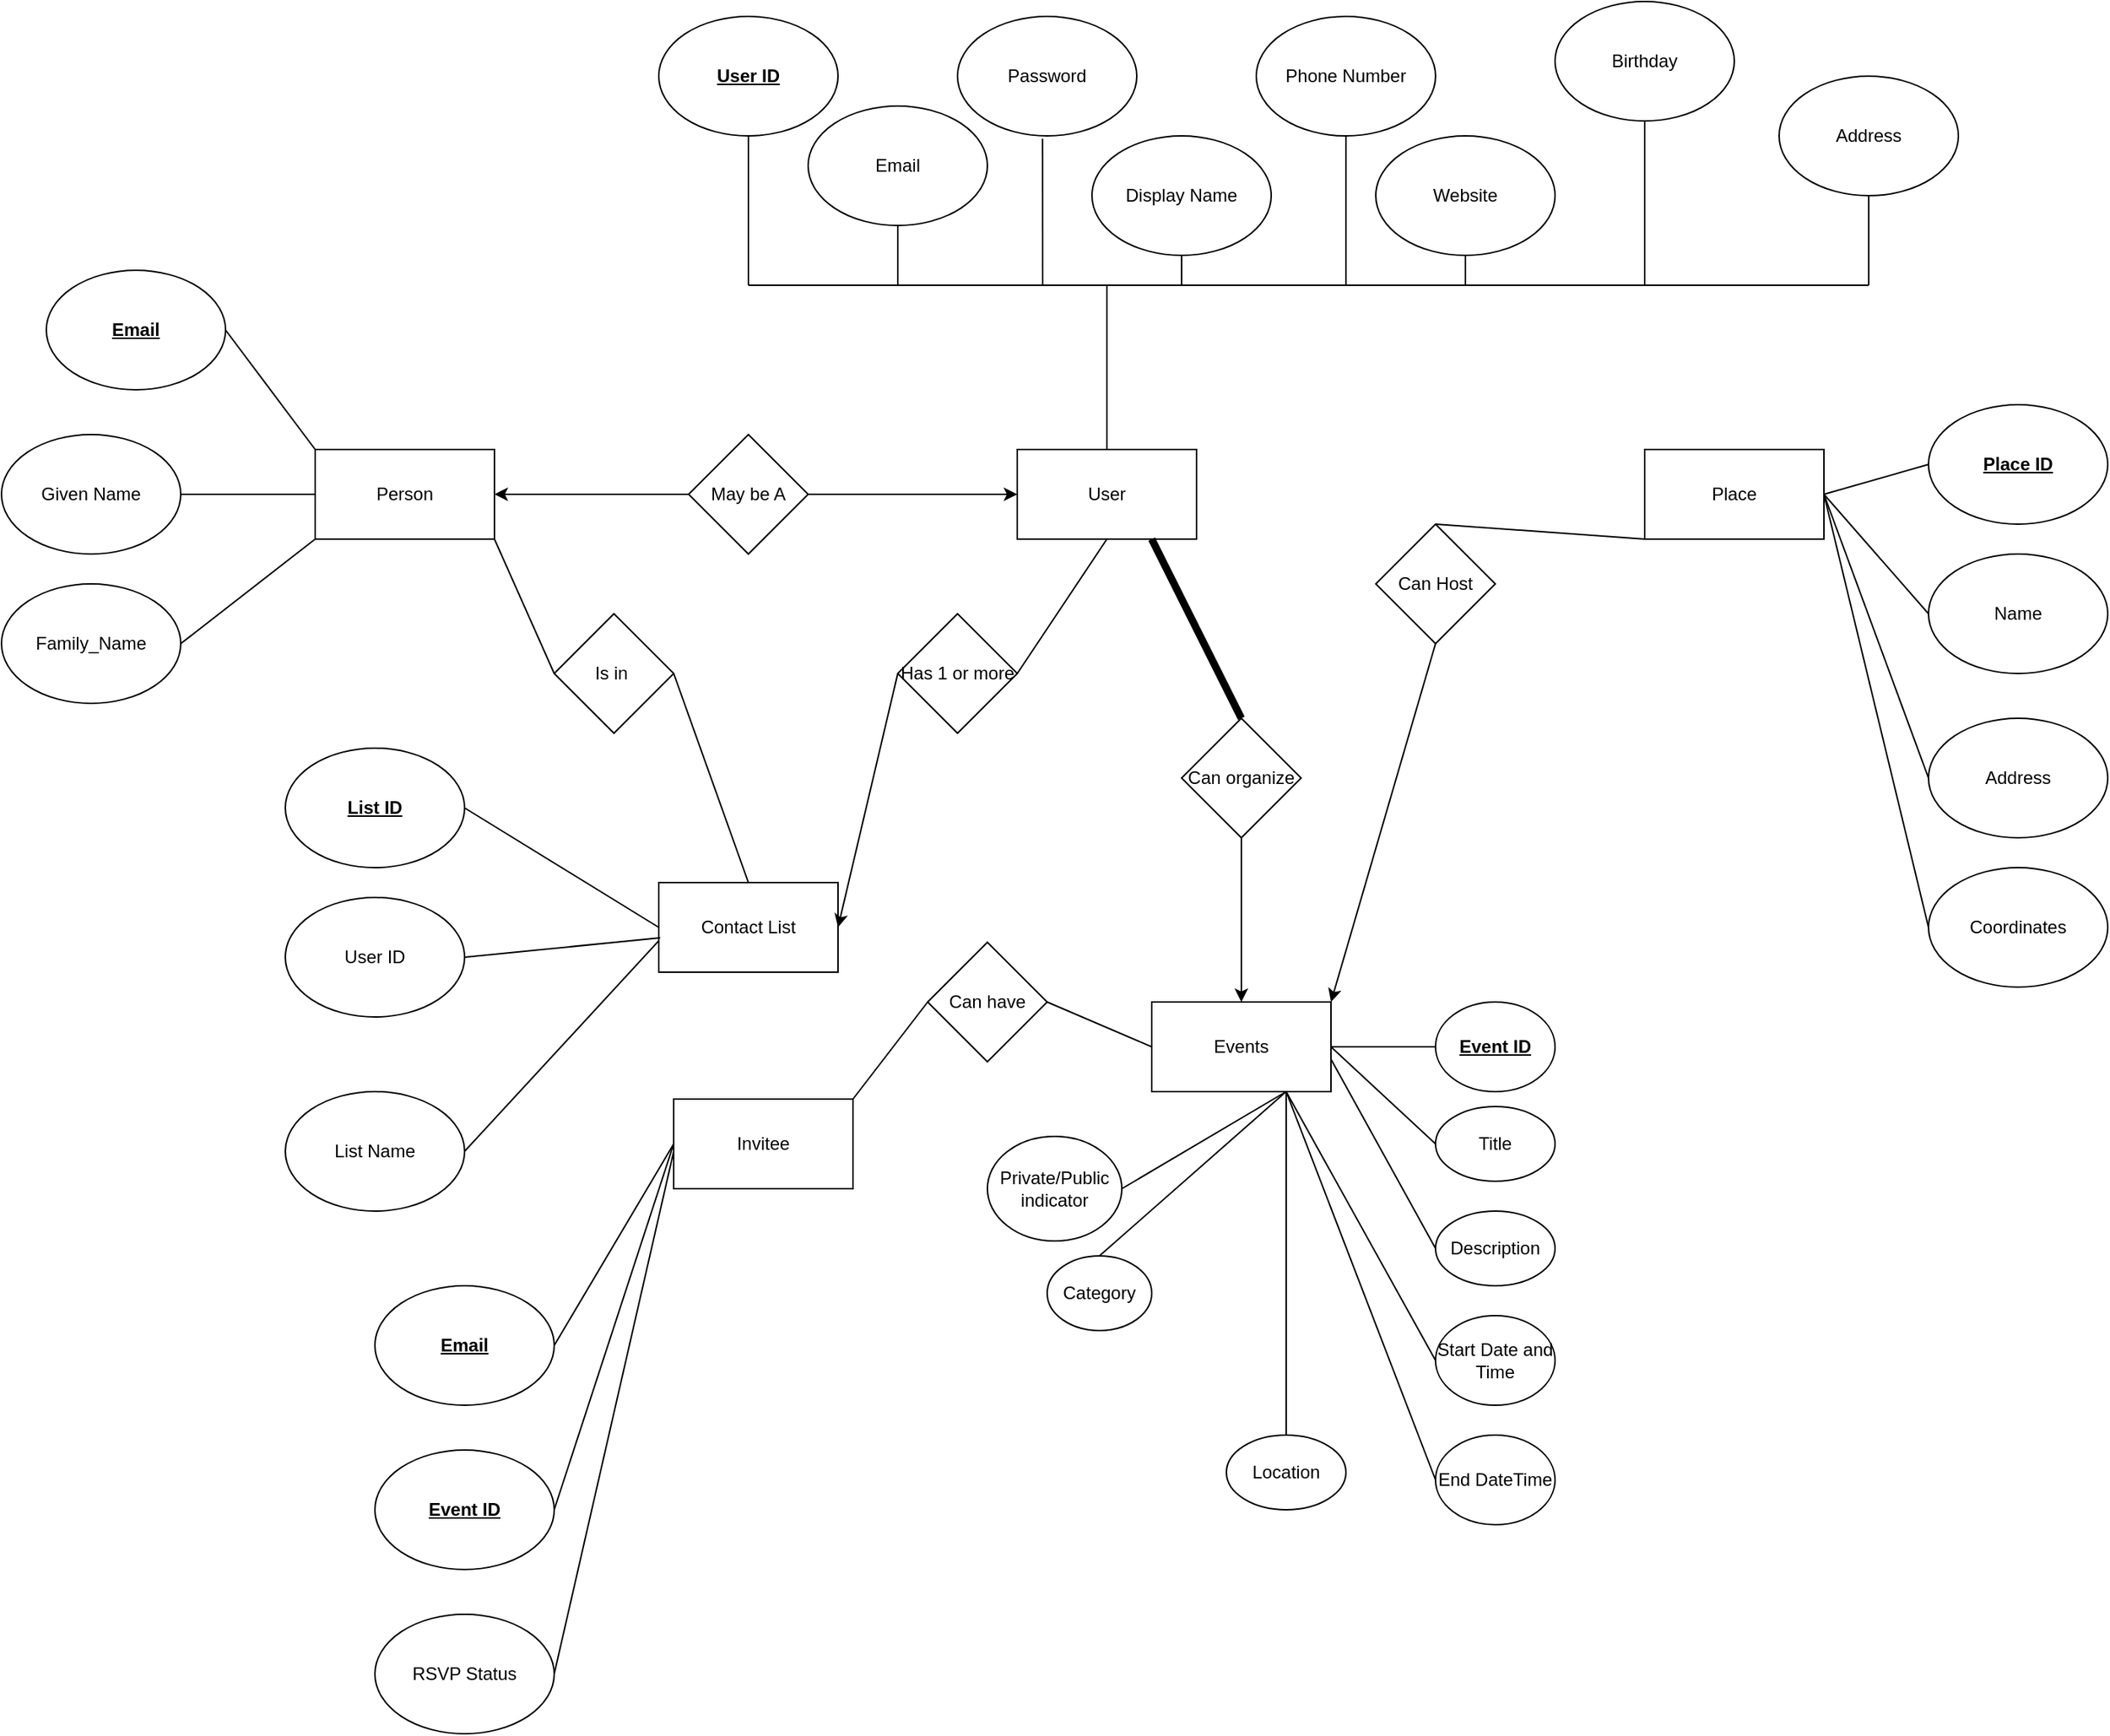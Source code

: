 <mxfile version="26.0.10">
  <diagram name="Page-1" id="e56a1550-8fbb-45ad-956c-1786394a9013">
    <mxGraphModel dx="2694" dy="1312" grid="1" gridSize="10" guides="1" tooltips="1" connect="1" arrows="1" fold="1" page="1" pageScale="1" pageWidth="1100" pageHeight="850" background="none" math="0" shadow="0">
      <root>
        <mxCell id="0" />
        <mxCell id="1" parent="0" />
        <mxCell id="lWsbi5aqp8kqnWiq61I7-1" value="Person" style="rounded=0;whiteSpace=wrap;html=1;" vertex="1" parent="1">
          <mxGeometry x="190" y="410" width="120" height="60" as="geometry" />
        </mxCell>
        <mxCell id="lWsbi5aqp8kqnWiq61I7-2" value="&lt;b&gt;&lt;u&gt;Email&lt;/u&gt;&lt;/b&gt;" style="ellipse;whiteSpace=wrap;html=1;" vertex="1" parent="1">
          <mxGeometry x="10" y="290" width="120" height="80" as="geometry" />
        </mxCell>
        <mxCell id="lWsbi5aqp8kqnWiq61I7-3" value="" style="endArrow=none;html=1;rounded=0;entryX=0;entryY=0;entryDx=0;entryDy=0;" edge="1" parent="1" target="lWsbi5aqp8kqnWiq61I7-1">
          <mxGeometry width="50" height="50" relative="1" as="geometry">
            <mxPoint x="130" y="330" as="sourcePoint" />
            <mxPoint x="180" y="280" as="targetPoint" />
          </mxGeometry>
        </mxCell>
        <mxCell id="lWsbi5aqp8kqnWiq61I7-4" value="Given Name" style="ellipse;whiteSpace=wrap;html=1;" vertex="1" parent="1">
          <mxGeometry x="-20" y="400" width="120" height="80" as="geometry" />
        </mxCell>
        <mxCell id="lWsbi5aqp8kqnWiq61I7-5" value="" style="endArrow=none;html=1;rounded=0;entryX=0;entryY=0.5;entryDx=0;entryDy=0;exitX=1;exitY=0.5;exitDx=0;exitDy=0;" edge="1" parent="1" source="lWsbi5aqp8kqnWiq61I7-4" target="lWsbi5aqp8kqnWiq61I7-1">
          <mxGeometry width="50" height="50" relative="1" as="geometry">
            <mxPoint x="110" y="440" as="sourcePoint" />
            <mxPoint x="190" y="390" as="targetPoint" />
          </mxGeometry>
        </mxCell>
        <mxCell id="lWsbi5aqp8kqnWiq61I7-6" value="Family_Name" style="ellipse;whiteSpace=wrap;html=1;" vertex="1" parent="1">
          <mxGeometry x="-20" y="500" width="120" height="80" as="geometry" />
        </mxCell>
        <mxCell id="lWsbi5aqp8kqnWiq61I7-7" value="" style="endArrow=none;html=1;rounded=0;entryX=0;entryY=1;entryDx=0;entryDy=0;" edge="1" parent="1" target="lWsbi5aqp8kqnWiq61I7-1">
          <mxGeometry width="50" height="50" relative="1" as="geometry">
            <mxPoint x="100" y="540" as="sourcePoint" />
            <mxPoint x="150" y="490" as="targetPoint" />
          </mxGeometry>
        </mxCell>
        <mxCell id="lWsbi5aqp8kqnWiq61I7-8" value="User" style="rounded=0;whiteSpace=wrap;html=1;" vertex="1" parent="1">
          <mxGeometry x="660" y="410" width="120" height="60" as="geometry" />
        </mxCell>
        <mxCell id="lWsbi5aqp8kqnWiq61I7-12" value="&lt;b&gt;&lt;u&gt;User ID&lt;/u&gt;&lt;/b&gt;" style="ellipse;whiteSpace=wrap;html=1;" vertex="1" parent="1">
          <mxGeometry x="420" y="120" width="120" height="80" as="geometry" />
        </mxCell>
        <mxCell id="lWsbi5aqp8kqnWiq61I7-13" value="" style="endArrow=none;html=1;rounded=0;" edge="1" parent="1">
          <mxGeometry width="50" height="50" relative="1" as="geometry">
            <mxPoint x="720" y="410" as="sourcePoint" />
            <mxPoint x="720" y="300" as="targetPoint" />
          </mxGeometry>
        </mxCell>
        <mxCell id="lWsbi5aqp8kqnWiq61I7-14" value="" style="endArrow=none;html=1;rounded=0;" edge="1" parent="1">
          <mxGeometry width="50" height="50" relative="1" as="geometry">
            <mxPoint x="480" y="300" as="sourcePoint" />
            <mxPoint x="720" y="300" as="targetPoint" />
          </mxGeometry>
        </mxCell>
        <mxCell id="lWsbi5aqp8kqnWiq61I7-15" value="" style="endArrow=none;html=1;rounded=0;" edge="1" parent="1">
          <mxGeometry width="50" height="50" relative="1" as="geometry">
            <mxPoint x="1230" y="300" as="sourcePoint" />
            <mxPoint x="720" y="300" as="targetPoint" />
            <Array as="points" />
          </mxGeometry>
        </mxCell>
        <mxCell id="lWsbi5aqp8kqnWiq61I7-16" value="" style="endArrow=none;html=1;rounded=0;entryX=0.5;entryY=1;entryDx=0;entryDy=0;" edge="1" parent="1" target="lWsbi5aqp8kqnWiq61I7-12">
          <mxGeometry width="50" height="50" relative="1" as="geometry">
            <mxPoint x="480" y="300" as="sourcePoint" />
            <mxPoint x="530" y="250" as="targetPoint" />
          </mxGeometry>
        </mxCell>
        <mxCell id="lWsbi5aqp8kqnWiq61I7-17" value="Email" style="ellipse;whiteSpace=wrap;html=1;" vertex="1" parent="1">
          <mxGeometry x="520" y="180" width="120" height="80" as="geometry" />
        </mxCell>
        <mxCell id="lWsbi5aqp8kqnWiq61I7-18" value="Password" style="ellipse;whiteSpace=wrap;html=1;" vertex="1" parent="1">
          <mxGeometry x="620" y="120" width="120" height="80" as="geometry" />
        </mxCell>
        <mxCell id="lWsbi5aqp8kqnWiq61I7-19" value="Display Name" style="ellipse;whiteSpace=wrap;html=1;" vertex="1" parent="1">
          <mxGeometry x="710" y="200" width="120" height="80" as="geometry" />
        </mxCell>
        <mxCell id="lWsbi5aqp8kqnWiq61I7-20" value="Phone Number" style="ellipse;whiteSpace=wrap;html=1;" vertex="1" parent="1">
          <mxGeometry x="820" y="120" width="120" height="80" as="geometry" />
        </mxCell>
        <mxCell id="lWsbi5aqp8kqnWiq61I7-21" value="Website" style="ellipse;whiteSpace=wrap;html=1;" vertex="1" parent="1">
          <mxGeometry x="900" y="200" width="120" height="80" as="geometry" />
        </mxCell>
        <mxCell id="lWsbi5aqp8kqnWiq61I7-22" value="Birthday" style="ellipse;whiteSpace=wrap;html=1;" vertex="1" parent="1">
          <mxGeometry x="1020" y="110" width="120" height="80" as="geometry" />
        </mxCell>
        <mxCell id="lWsbi5aqp8kqnWiq61I7-23" value="Address" style="ellipse;whiteSpace=wrap;html=1;" vertex="1" parent="1">
          <mxGeometry x="1170" y="160" width="120" height="80" as="geometry" />
        </mxCell>
        <mxCell id="lWsbi5aqp8kqnWiq61I7-24" value="" style="endArrow=none;html=1;rounded=0;" edge="1" parent="1">
          <mxGeometry width="50" height="50" relative="1" as="geometry">
            <mxPoint x="580" y="300" as="sourcePoint" />
            <mxPoint x="580" y="260" as="targetPoint" />
          </mxGeometry>
        </mxCell>
        <mxCell id="lWsbi5aqp8kqnWiq61I7-25" value="" style="endArrow=none;html=1;rounded=0;entryX=0.474;entryY=1.023;entryDx=0;entryDy=0;entryPerimeter=0;" edge="1" parent="1" target="lWsbi5aqp8kqnWiq61I7-18">
          <mxGeometry width="50" height="50" relative="1" as="geometry">
            <mxPoint x="677" y="300" as="sourcePoint" />
            <mxPoint x="600" y="340" as="targetPoint" />
          </mxGeometry>
        </mxCell>
        <mxCell id="lWsbi5aqp8kqnWiq61I7-26" value="" style="endArrow=none;html=1;rounded=0;entryX=0.5;entryY=1;entryDx=0;entryDy=0;" edge="1" parent="1" target="lWsbi5aqp8kqnWiq61I7-19">
          <mxGeometry width="50" height="50" relative="1" as="geometry">
            <mxPoint x="770" y="300" as="sourcePoint" />
            <mxPoint x="600" y="340" as="targetPoint" />
          </mxGeometry>
        </mxCell>
        <mxCell id="lWsbi5aqp8kqnWiq61I7-27" value="" style="endArrow=none;html=1;rounded=0;entryX=0.5;entryY=1;entryDx=0;entryDy=0;" edge="1" parent="1" target="lWsbi5aqp8kqnWiq61I7-20">
          <mxGeometry width="50" height="50" relative="1" as="geometry">
            <mxPoint x="880" y="300" as="sourcePoint" />
            <mxPoint x="600" y="340" as="targetPoint" />
          </mxGeometry>
        </mxCell>
        <mxCell id="lWsbi5aqp8kqnWiq61I7-28" value="" style="endArrow=none;html=1;rounded=0;entryX=0.5;entryY=1;entryDx=0;entryDy=0;" edge="1" parent="1" target="lWsbi5aqp8kqnWiq61I7-21">
          <mxGeometry width="50" height="50" relative="1" as="geometry">
            <mxPoint x="960" y="300" as="sourcePoint" />
            <mxPoint x="1010" y="340" as="targetPoint" />
          </mxGeometry>
        </mxCell>
        <mxCell id="lWsbi5aqp8kqnWiq61I7-29" value="" style="endArrow=none;html=1;rounded=0;entryX=0.5;entryY=1;entryDx=0;entryDy=0;" edge="1" parent="1" target="lWsbi5aqp8kqnWiq61I7-22">
          <mxGeometry width="50" height="50" relative="1" as="geometry">
            <mxPoint x="1080" y="300" as="sourcePoint" />
            <mxPoint x="1010" y="340" as="targetPoint" />
          </mxGeometry>
        </mxCell>
        <mxCell id="lWsbi5aqp8kqnWiq61I7-30" value="" style="endArrow=none;html=1;rounded=0;entryX=0.5;entryY=1;entryDx=0;entryDy=0;" edge="1" parent="1" target="lWsbi5aqp8kqnWiq61I7-23">
          <mxGeometry width="50" height="50" relative="1" as="geometry">
            <mxPoint x="1230" y="300" as="sourcePoint" />
            <mxPoint x="1010" y="340" as="targetPoint" />
          </mxGeometry>
        </mxCell>
        <mxCell id="lWsbi5aqp8kqnWiq61I7-31" value="Contact List" style="rounded=0;whiteSpace=wrap;html=1;" vertex="1" parent="1">
          <mxGeometry x="420" y="700" width="120" height="60" as="geometry" />
        </mxCell>
        <mxCell id="lWsbi5aqp8kqnWiq61I7-32" value="" style="endArrow=none;html=1;rounded=0;entryX=0;entryY=0.5;entryDx=0;entryDy=0;" edge="1" parent="1" target="lWsbi5aqp8kqnWiq61I7-9">
          <mxGeometry width="50" height="50" relative="1" as="geometry">
            <mxPoint x="470" y="440" as="sourcePoint" />
            <mxPoint x="660" y="440" as="targetPoint" />
          </mxGeometry>
        </mxCell>
        <mxCell id="lWsbi5aqp8kqnWiq61I7-9" value="May be A" style="rhombus;whiteSpace=wrap;html=1;" vertex="1" parent="1">
          <mxGeometry x="440" y="400" width="80" height="80" as="geometry" />
        </mxCell>
        <mxCell id="lWsbi5aqp8kqnWiq61I7-33" value="List Name" style="ellipse;whiteSpace=wrap;html=1;" vertex="1" parent="1">
          <mxGeometry x="170" y="840" width="120" height="80" as="geometry" />
        </mxCell>
        <mxCell id="lWsbi5aqp8kqnWiq61I7-34" value="User ID" style="ellipse;whiteSpace=wrap;html=1;" vertex="1" parent="1">
          <mxGeometry x="170" y="710" width="120" height="80" as="geometry" />
        </mxCell>
        <mxCell id="lWsbi5aqp8kqnWiq61I7-35" value="&lt;b&gt;&lt;u&gt;List ID&lt;/u&gt;&lt;/b&gt;" style="ellipse;whiteSpace=wrap;html=1;" vertex="1" parent="1">
          <mxGeometry x="170" y="610" width="120" height="80" as="geometry" />
        </mxCell>
        <mxCell id="lWsbi5aqp8kqnWiq61I7-36" value="" style="endArrow=none;html=1;rounded=0;entryX=1;entryY=0.5;entryDx=0;entryDy=0;exitX=0;exitY=0.5;exitDx=0;exitDy=0;" edge="1" parent="1" source="lWsbi5aqp8kqnWiq61I7-31" target="lWsbi5aqp8kqnWiq61I7-35">
          <mxGeometry width="50" height="50" relative="1" as="geometry">
            <mxPoint x="610" y="420" as="sourcePoint" />
            <mxPoint x="660" y="370" as="targetPoint" />
          </mxGeometry>
        </mxCell>
        <mxCell id="lWsbi5aqp8kqnWiq61I7-37" value="" style="endArrow=none;html=1;rounded=0;exitX=1;exitY=0.5;exitDx=0;exitDy=0;entryX=0.008;entryY=0.617;entryDx=0;entryDy=0;entryPerimeter=0;" edge="1" parent="1" source="lWsbi5aqp8kqnWiq61I7-34" target="lWsbi5aqp8kqnWiq61I7-31">
          <mxGeometry width="50" height="50" relative="1" as="geometry">
            <mxPoint x="610" y="420" as="sourcePoint" />
            <mxPoint x="400" y="610" as="targetPoint" />
          </mxGeometry>
        </mxCell>
        <mxCell id="lWsbi5aqp8kqnWiq61I7-38" value="" style="endArrow=none;html=1;rounded=0;entryX=0;entryY=0.65;entryDx=0;entryDy=0;entryPerimeter=0;exitX=1;exitY=0.5;exitDx=0;exitDy=0;" edge="1" parent="1" source="lWsbi5aqp8kqnWiq61I7-33" target="lWsbi5aqp8kqnWiq61I7-31">
          <mxGeometry width="50" height="50" relative="1" as="geometry">
            <mxPoint x="610" y="420" as="sourcePoint" />
            <mxPoint x="660" y="370" as="targetPoint" />
          </mxGeometry>
        </mxCell>
        <mxCell id="lWsbi5aqp8kqnWiq61I7-39" value="" style="endArrow=none;html=1;rounded=0;entryX=1;entryY=1;entryDx=0;entryDy=0;exitX=0;exitY=0.5;exitDx=0;exitDy=0;" edge="1" parent="1" source="lWsbi5aqp8kqnWiq61I7-43" target="lWsbi5aqp8kqnWiq61I7-1">
          <mxGeometry width="50" height="50" relative="1" as="geometry">
            <mxPoint x="360" y="480" as="sourcePoint" />
            <mxPoint x="660" y="370" as="targetPoint" />
          </mxGeometry>
        </mxCell>
        <mxCell id="lWsbi5aqp8kqnWiq61I7-40" value="Has 1 or more" style="rhombus;whiteSpace=wrap;html=1;" vertex="1" parent="1">
          <mxGeometry x="580" y="520" width="80" height="80" as="geometry" />
        </mxCell>
        <mxCell id="lWsbi5aqp8kqnWiq61I7-41" value="" style="endArrow=none;html=1;rounded=0;exitX=1;exitY=0.5;exitDx=0;exitDy=0;entryX=0.5;entryY=1;entryDx=0;entryDy=0;" edge="1" parent="1" source="lWsbi5aqp8kqnWiq61I7-40" target="lWsbi5aqp8kqnWiq61I7-8">
          <mxGeometry width="50" height="50" relative="1" as="geometry">
            <mxPoint x="610" y="420" as="sourcePoint" />
            <mxPoint x="660" y="370" as="targetPoint" />
          </mxGeometry>
        </mxCell>
        <mxCell id="lWsbi5aqp8kqnWiq61I7-42" value="" style="endArrow=classic;html=1;rounded=0;entryX=1;entryY=0.5;entryDx=0;entryDy=0;exitX=0;exitY=0.5;exitDx=0;exitDy=0;" edge="1" parent="1" source="lWsbi5aqp8kqnWiq61I7-40" target="lWsbi5aqp8kqnWiq61I7-31">
          <mxGeometry width="50" height="50" relative="1" as="geometry">
            <mxPoint x="610" y="420" as="sourcePoint" />
            <mxPoint x="660" y="370" as="targetPoint" />
          </mxGeometry>
        </mxCell>
        <mxCell id="lWsbi5aqp8kqnWiq61I7-43" value="Is in&amp;nbsp;" style="rhombus;whiteSpace=wrap;html=1;" vertex="1" parent="1">
          <mxGeometry x="350" y="520" width="80" height="80" as="geometry" />
        </mxCell>
        <mxCell id="lWsbi5aqp8kqnWiq61I7-44" value="" style="endArrow=none;html=1;rounded=0;entryX=1;entryY=0.5;entryDx=0;entryDy=0;exitX=0.5;exitY=0;exitDx=0;exitDy=0;" edge="1" parent="1" source="lWsbi5aqp8kqnWiq61I7-31" target="lWsbi5aqp8kqnWiq61I7-43">
          <mxGeometry width="50" height="50" relative="1" as="geometry">
            <mxPoint x="610" y="420" as="sourcePoint" />
            <mxPoint x="660" y="370" as="targetPoint" />
          </mxGeometry>
        </mxCell>
        <mxCell id="lWsbi5aqp8kqnWiq61I7-45" value="" style="endArrow=classic;html=1;rounded=0;entryX=1;entryY=0.5;entryDx=0;entryDy=0;exitX=0;exitY=0.5;exitDx=0;exitDy=0;" edge="1" parent="1" source="lWsbi5aqp8kqnWiq61I7-9" target="lWsbi5aqp8kqnWiq61I7-1">
          <mxGeometry width="50" height="50" relative="1" as="geometry">
            <mxPoint x="610" y="420" as="sourcePoint" />
            <mxPoint x="660" y="370" as="targetPoint" />
          </mxGeometry>
        </mxCell>
        <mxCell id="lWsbi5aqp8kqnWiq61I7-46" value="" style="endArrow=classic;html=1;rounded=0;exitX=1;exitY=0.5;exitDx=0;exitDy=0;entryX=0;entryY=0.5;entryDx=0;entryDy=0;" edge="1" parent="1" source="lWsbi5aqp8kqnWiq61I7-9" target="lWsbi5aqp8kqnWiq61I7-8">
          <mxGeometry width="50" height="50" relative="1" as="geometry">
            <mxPoint x="610" y="420" as="sourcePoint" />
            <mxPoint x="660" y="370" as="targetPoint" />
          </mxGeometry>
        </mxCell>
        <mxCell id="lWsbi5aqp8kqnWiq61I7-47" value="Can organize" style="rhombus;whiteSpace=wrap;html=1;" vertex="1" parent="1">
          <mxGeometry x="770" y="590" width="80" height="80" as="geometry" />
        </mxCell>
        <mxCell id="lWsbi5aqp8kqnWiq61I7-49" value="" style="endArrow=none;html=1;rounded=0;entryX=0.75;entryY=1;entryDx=0;entryDy=0;exitX=0.5;exitY=0;exitDx=0;exitDy=0;strokeWidth=5;" edge="1" parent="1" source="lWsbi5aqp8kqnWiq61I7-47" target="lWsbi5aqp8kqnWiq61I7-8">
          <mxGeometry width="50" height="50" relative="1" as="geometry">
            <mxPoint x="610" y="520" as="sourcePoint" />
            <mxPoint x="660" y="470" as="targetPoint" />
          </mxGeometry>
        </mxCell>
        <mxCell id="lWsbi5aqp8kqnWiq61I7-50" value="" style="endArrow=classic;html=1;rounded=0;exitX=0.5;exitY=1;exitDx=0;exitDy=0;" edge="1" parent="1" source="lWsbi5aqp8kqnWiq61I7-47">
          <mxGeometry width="50" height="50" relative="1" as="geometry">
            <mxPoint x="610" y="720" as="sourcePoint" />
            <mxPoint x="810" y="780" as="targetPoint" />
          </mxGeometry>
        </mxCell>
        <mxCell id="lWsbi5aqp8kqnWiq61I7-51" value="Events" style="rounded=0;whiteSpace=wrap;html=1;" vertex="1" parent="1">
          <mxGeometry x="750" y="780" width="120" height="60" as="geometry" />
        </mxCell>
        <mxCell id="lWsbi5aqp8kqnWiq61I7-52" value="&lt;b&gt;&lt;u&gt;Event ID&lt;/u&gt;&lt;/b&gt;" style="ellipse;whiteSpace=wrap;html=1;" vertex="1" parent="1">
          <mxGeometry x="940" y="780" width="80" height="60" as="geometry" />
        </mxCell>
        <mxCell id="lWsbi5aqp8kqnWiq61I7-53" value="Title" style="ellipse;whiteSpace=wrap;html=1;" vertex="1" parent="1">
          <mxGeometry x="940" y="850" width="80" height="50" as="geometry" />
        </mxCell>
        <mxCell id="lWsbi5aqp8kqnWiq61I7-54" value="Description" style="ellipse;whiteSpace=wrap;html=1;" vertex="1" parent="1">
          <mxGeometry x="940" y="920" width="80" height="50" as="geometry" />
        </mxCell>
        <mxCell id="lWsbi5aqp8kqnWiq61I7-55" value="Start Date and Time" style="ellipse;whiteSpace=wrap;html=1;" vertex="1" parent="1">
          <mxGeometry x="940" y="990" width="80" height="60" as="geometry" />
        </mxCell>
        <mxCell id="lWsbi5aqp8kqnWiq61I7-56" value="End DateTime" style="ellipse;whiteSpace=wrap;html=1;" vertex="1" parent="1">
          <mxGeometry x="940" y="1070" width="80" height="60" as="geometry" />
        </mxCell>
        <mxCell id="lWsbi5aqp8kqnWiq61I7-57" value="" style="endArrow=none;html=1;rounded=0;entryX=0;entryY=0.5;entryDx=0;entryDy=0;exitX=1;exitY=0.5;exitDx=0;exitDy=0;" edge="1" parent="1" source="lWsbi5aqp8kqnWiq61I7-51" target="lWsbi5aqp8kqnWiq61I7-52">
          <mxGeometry width="50" height="50" relative="1" as="geometry">
            <mxPoint x="690" y="760" as="sourcePoint" />
            <mxPoint x="740" y="710" as="targetPoint" />
          </mxGeometry>
        </mxCell>
        <mxCell id="lWsbi5aqp8kqnWiq61I7-58" value="" style="endArrow=none;html=1;rounded=0;entryX=0;entryY=0.5;entryDx=0;entryDy=0;exitX=1;exitY=0.5;exitDx=0;exitDy=0;" edge="1" parent="1" source="lWsbi5aqp8kqnWiq61I7-51" target="lWsbi5aqp8kqnWiq61I7-53">
          <mxGeometry width="50" height="50" relative="1" as="geometry">
            <mxPoint x="690" y="760" as="sourcePoint" />
            <mxPoint x="740" y="710" as="targetPoint" />
          </mxGeometry>
        </mxCell>
        <mxCell id="lWsbi5aqp8kqnWiq61I7-59" value="" style="endArrow=none;html=1;rounded=0;entryX=0;entryY=0.5;entryDx=0;entryDy=0;exitX=1.001;exitY=0.642;exitDx=0;exitDy=0;exitPerimeter=0;" edge="1" parent="1" source="lWsbi5aqp8kqnWiq61I7-51" target="lWsbi5aqp8kqnWiq61I7-54">
          <mxGeometry width="50" height="50" relative="1" as="geometry">
            <mxPoint x="690" y="760" as="sourcePoint" />
            <mxPoint x="740" y="710" as="targetPoint" />
          </mxGeometry>
        </mxCell>
        <mxCell id="lWsbi5aqp8kqnWiq61I7-60" value="" style="endArrow=none;html=1;rounded=0;entryX=0.75;entryY=1;entryDx=0;entryDy=0;exitX=0;exitY=0.5;exitDx=0;exitDy=0;" edge="1" parent="1" source="lWsbi5aqp8kqnWiq61I7-55" target="lWsbi5aqp8kqnWiq61I7-51">
          <mxGeometry width="50" height="50" relative="1" as="geometry">
            <mxPoint x="690" y="760" as="sourcePoint" />
            <mxPoint x="740" y="710" as="targetPoint" />
          </mxGeometry>
        </mxCell>
        <mxCell id="lWsbi5aqp8kqnWiq61I7-61" value="" style="endArrow=none;html=1;rounded=0;exitX=0;exitY=0.5;exitDx=0;exitDy=0;" edge="1" parent="1" source="lWsbi5aqp8kqnWiq61I7-56">
          <mxGeometry width="50" height="50" relative="1" as="geometry">
            <mxPoint x="690" y="760" as="sourcePoint" />
            <mxPoint x="840" y="840" as="targetPoint" />
          </mxGeometry>
        </mxCell>
        <mxCell id="lWsbi5aqp8kqnWiq61I7-62" value="" style="endArrow=none;html=1;rounded=0;entryX=0.75;entryY=1;entryDx=0;entryDy=0;" edge="1" parent="1" target="lWsbi5aqp8kqnWiq61I7-51">
          <mxGeometry width="50" height="50" relative="1" as="geometry">
            <mxPoint x="840" y="1070" as="sourcePoint" />
            <mxPoint x="740" y="800" as="targetPoint" />
          </mxGeometry>
        </mxCell>
        <mxCell id="lWsbi5aqp8kqnWiq61I7-63" value="Location" style="ellipse;whiteSpace=wrap;html=1;" vertex="1" parent="1">
          <mxGeometry x="800" y="1070" width="80" height="50" as="geometry" />
        </mxCell>
        <mxCell id="lWsbi5aqp8kqnWiq61I7-64" value="Category" style="ellipse;whiteSpace=wrap;html=1;" vertex="1" parent="1">
          <mxGeometry x="680" y="950" width="70" height="50" as="geometry" />
        </mxCell>
        <mxCell id="lWsbi5aqp8kqnWiq61I7-65" value="" style="endArrow=none;html=1;rounded=0;entryX=0.75;entryY=1;entryDx=0;entryDy=0;exitX=0.5;exitY=0;exitDx=0;exitDy=0;" edge="1" parent="1" source="lWsbi5aqp8kqnWiq61I7-64" target="lWsbi5aqp8kqnWiq61I7-51">
          <mxGeometry width="50" height="50" relative="1" as="geometry">
            <mxPoint x="690" y="850" as="sourcePoint" />
            <mxPoint x="740" y="800" as="targetPoint" />
          </mxGeometry>
        </mxCell>
        <mxCell id="lWsbi5aqp8kqnWiq61I7-66" value="Private/Public indicator" style="ellipse;whiteSpace=wrap;html=1;" vertex="1" parent="1">
          <mxGeometry x="640" y="870" width="90" height="70" as="geometry" />
        </mxCell>
        <mxCell id="lWsbi5aqp8kqnWiq61I7-67" value="" style="endArrow=none;html=1;rounded=0;exitX=1;exitY=0.5;exitDx=0;exitDy=0;" edge="1" parent="1" source="lWsbi5aqp8kqnWiq61I7-66">
          <mxGeometry width="50" height="50" relative="1" as="geometry">
            <mxPoint x="690" y="850" as="sourcePoint" />
            <mxPoint x="840" y="840" as="targetPoint" />
          </mxGeometry>
        </mxCell>
        <mxCell id="lWsbi5aqp8kqnWiq61I7-68" value="Place" style="rounded=0;whiteSpace=wrap;html=1;" vertex="1" parent="1">
          <mxGeometry x="1080" y="410" width="120" height="60" as="geometry" />
        </mxCell>
        <mxCell id="lWsbi5aqp8kqnWiq61I7-69" value="Can Host" style="rhombus;whiteSpace=wrap;html=1;" vertex="1" parent="1">
          <mxGeometry x="900" y="460" width="80" height="80" as="geometry" />
        </mxCell>
        <mxCell id="lWsbi5aqp8kqnWiq61I7-70" value="" style="endArrow=none;html=1;rounded=0;entryX=0;entryY=1;entryDx=0;entryDy=0;exitX=0.5;exitY=0;exitDx=0;exitDy=0;" edge="1" parent="1" source="lWsbi5aqp8kqnWiq61I7-69" target="lWsbi5aqp8kqnWiq61I7-68">
          <mxGeometry width="50" height="50" relative="1" as="geometry">
            <mxPoint x="940" y="510" as="sourcePoint" />
            <mxPoint x="990" y="460" as="targetPoint" />
          </mxGeometry>
        </mxCell>
        <mxCell id="lWsbi5aqp8kqnWiq61I7-71" value="" style="endArrow=classic;html=1;rounded=0;entryX=1;entryY=0;entryDx=0;entryDy=0;exitX=0.5;exitY=1;exitDx=0;exitDy=0;" edge="1" parent="1" source="lWsbi5aqp8kqnWiq61I7-69" target="lWsbi5aqp8kqnWiq61I7-51">
          <mxGeometry width="50" height="50" relative="1" as="geometry">
            <mxPoint x="940" y="510" as="sourcePoint" />
            <mxPoint x="990" y="460" as="targetPoint" />
          </mxGeometry>
        </mxCell>
        <mxCell id="lWsbi5aqp8kqnWiq61I7-72" value="&lt;b&gt;&lt;u&gt;Place ID&lt;/u&gt;&lt;/b&gt;" style="ellipse;whiteSpace=wrap;html=1;" vertex="1" parent="1">
          <mxGeometry x="1270" y="380" width="120" height="80" as="geometry" />
        </mxCell>
        <mxCell id="lWsbi5aqp8kqnWiq61I7-73" value="Name" style="ellipse;whiteSpace=wrap;html=1;" vertex="1" parent="1">
          <mxGeometry x="1270" y="480" width="120" height="80" as="geometry" />
        </mxCell>
        <mxCell id="lWsbi5aqp8kqnWiq61I7-74" value="Address" style="ellipse;whiteSpace=wrap;html=1;" vertex="1" parent="1">
          <mxGeometry x="1270" y="590" width="120" height="80" as="geometry" />
        </mxCell>
        <mxCell id="lWsbi5aqp8kqnWiq61I7-75" value="Coordinates" style="ellipse;whiteSpace=wrap;html=1;" vertex="1" parent="1">
          <mxGeometry x="1270" y="690" width="120" height="80" as="geometry" />
        </mxCell>
        <mxCell id="lWsbi5aqp8kqnWiq61I7-76" value="" style="endArrow=none;html=1;rounded=0;entryX=1;entryY=0.5;entryDx=0;entryDy=0;exitX=0;exitY=0.5;exitDx=0;exitDy=0;" edge="1" parent="1" source="lWsbi5aqp8kqnWiq61I7-72" target="lWsbi5aqp8kqnWiq61I7-68">
          <mxGeometry width="50" height="50" relative="1" as="geometry">
            <mxPoint x="940" y="600" as="sourcePoint" />
            <mxPoint x="990" y="550" as="targetPoint" />
          </mxGeometry>
        </mxCell>
        <mxCell id="lWsbi5aqp8kqnWiq61I7-77" value="" style="endArrow=none;html=1;rounded=0;entryX=1;entryY=0.5;entryDx=0;entryDy=0;exitX=0;exitY=0.5;exitDx=0;exitDy=0;" edge="1" parent="1" source="lWsbi5aqp8kqnWiq61I7-73" target="lWsbi5aqp8kqnWiq61I7-68">
          <mxGeometry width="50" height="50" relative="1" as="geometry">
            <mxPoint x="940" y="600" as="sourcePoint" />
            <mxPoint x="990" y="550" as="targetPoint" />
          </mxGeometry>
        </mxCell>
        <mxCell id="lWsbi5aqp8kqnWiq61I7-78" value="" style="endArrow=none;html=1;rounded=0;entryX=1;entryY=0.5;entryDx=0;entryDy=0;exitX=0;exitY=0.5;exitDx=0;exitDy=0;" edge="1" parent="1" source="lWsbi5aqp8kqnWiq61I7-74" target="lWsbi5aqp8kqnWiq61I7-68">
          <mxGeometry width="50" height="50" relative="1" as="geometry">
            <mxPoint x="940" y="600" as="sourcePoint" />
            <mxPoint x="990" y="550" as="targetPoint" />
          </mxGeometry>
        </mxCell>
        <mxCell id="lWsbi5aqp8kqnWiq61I7-79" value="" style="endArrow=none;html=1;rounded=0;exitX=0;exitY=0.5;exitDx=0;exitDy=0;" edge="1" parent="1" source="lWsbi5aqp8kqnWiq61I7-75">
          <mxGeometry width="50" height="50" relative="1" as="geometry">
            <mxPoint x="940" y="600" as="sourcePoint" />
            <mxPoint x="1200" y="440" as="targetPoint" />
          </mxGeometry>
        </mxCell>
        <mxCell id="lWsbi5aqp8kqnWiq61I7-80" value="Invitee" style="rounded=0;whiteSpace=wrap;html=1;" vertex="1" parent="1">
          <mxGeometry x="430" y="845" width="120" height="60" as="geometry" />
        </mxCell>
        <mxCell id="lWsbi5aqp8kqnWiq61I7-81" value="" style="endArrow=none;html=1;rounded=0;entryX=1;entryY=0;entryDx=0;entryDy=0;exitX=0;exitY=0.5;exitDx=0;exitDy=0;" edge="1" parent="1" source="lWsbi5aqp8kqnWiq61I7-82" target="lWsbi5aqp8kqnWiq61I7-80">
          <mxGeometry width="50" height="50" relative="1" as="geometry">
            <mxPoint x="600" y="820" as="sourcePoint" />
            <mxPoint x="990" y="710" as="targetPoint" />
          </mxGeometry>
        </mxCell>
        <mxCell id="lWsbi5aqp8kqnWiq61I7-82" value="Can have" style="rhombus;whiteSpace=wrap;html=1;" vertex="1" parent="1">
          <mxGeometry x="600" y="740" width="80" height="80" as="geometry" />
        </mxCell>
        <mxCell id="lWsbi5aqp8kqnWiq61I7-83" value="" style="endArrow=none;html=1;rounded=0;entryX=1;entryY=0.5;entryDx=0;entryDy=0;exitX=0;exitY=0.5;exitDx=0;exitDy=0;" edge="1" parent="1" source="lWsbi5aqp8kqnWiq61I7-51" target="lWsbi5aqp8kqnWiq61I7-82">
          <mxGeometry width="50" height="50" relative="1" as="geometry">
            <mxPoint x="940" y="760" as="sourcePoint" />
            <mxPoint x="990" y="710" as="targetPoint" />
          </mxGeometry>
        </mxCell>
        <mxCell id="lWsbi5aqp8kqnWiq61I7-84" value="&lt;b&gt;&lt;u&gt;Email&lt;/u&gt;&lt;/b&gt;" style="ellipse;whiteSpace=wrap;html=1;" vertex="1" parent="1">
          <mxGeometry x="230" y="970" width="120" height="80" as="geometry" />
        </mxCell>
        <mxCell id="lWsbi5aqp8kqnWiq61I7-86" value="&lt;b&gt;&lt;u&gt;Event ID&lt;/u&gt;&lt;/b&gt;" style="ellipse;whiteSpace=wrap;html=1;" vertex="1" parent="1">
          <mxGeometry x="230" y="1080" width="120" height="80" as="geometry" />
        </mxCell>
        <mxCell id="lWsbi5aqp8kqnWiq61I7-87" value="RSVP Status" style="ellipse;whiteSpace=wrap;html=1;" vertex="1" parent="1">
          <mxGeometry x="230" y="1190" width="120" height="80" as="geometry" />
        </mxCell>
        <mxCell id="lWsbi5aqp8kqnWiq61I7-88" value="" style="endArrow=none;html=1;rounded=0;exitX=1;exitY=0.5;exitDx=0;exitDy=0;entryX=0;entryY=0.5;entryDx=0;entryDy=0;" edge="1" parent="1" source="lWsbi5aqp8kqnWiq61I7-84" target="lWsbi5aqp8kqnWiq61I7-80">
          <mxGeometry width="50" height="50" relative="1" as="geometry">
            <mxPoint x="250" y="930" as="sourcePoint" />
            <mxPoint x="300" y="880" as="targetPoint" />
          </mxGeometry>
        </mxCell>
        <mxCell id="lWsbi5aqp8kqnWiq61I7-89" value="" style="endArrow=none;html=1;rounded=0;entryX=0;entryY=0.5;entryDx=0;entryDy=0;exitX=1;exitY=0.5;exitDx=0;exitDy=0;" edge="1" parent="1" source="lWsbi5aqp8kqnWiq61I7-86" target="lWsbi5aqp8kqnWiq61I7-80">
          <mxGeometry width="50" height="50" relative="1" as="geometry">
            <mxPoint x="250" y="930" as="sourcePoint" />
            <mxPoint x="300" y="880" as="targetPoint" />
          </mxGeometry>
        </mxCell>
        <mxCell id="lWsbi5aqp8kqnWiq61I7-90" value="" style="endArrow=none;html=1;rounded=0;exitX=1;exitY=0.5;exitDx=0;exitDy=0;" edge="1" parent="1" source="lWsbi5aqp8kqnWiq61I7-87">
          <mxGeometry width="50" height="50" relative="1" as="geometry">
            <mxPoint x="250" y="930" as="sourcePoint" />
            <mxPoint x="430" y="880" as="targetPoint" />
          </mxGeometry>
        </mxCell>
      </root>
    </mxGraphModel>
  </diagram>
</mxfile>
